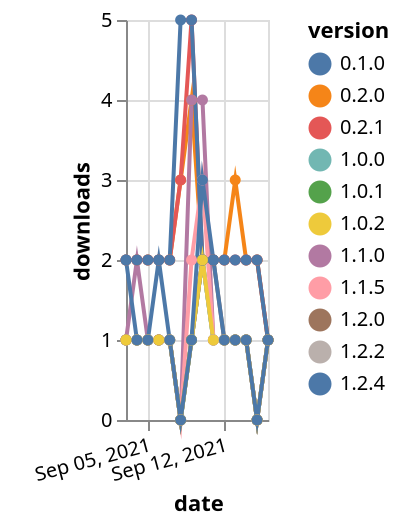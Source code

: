 {"$schema": "https://vega.github.io/schema/vega-lite/v5.json", "description": "A simple bar chart with embedded data.", "data": {"values": [{"date": "2021-09-03", "total": 2691, "delta": 2, "version": "0.2.0"}, {"date": "2021-09-04", "total": 2693, "delta": 2, "version": "0.2.0"}, {"date": "2021-09-05", "total": 2695, "delta": 2, "version": "0.2.0"}, {"date": "2021-09-06", "total": 2697, "delta": 2, "version": "0.2.0"}, {"date": "2021-09-07", "total": 2699, "delta": 2, "version": "0.2.0"}, {"date": "2021-09-08", "total": 2702, "delta": 3, "version": "0.2.0"}, {"date": "2021-09-09", "total": 2706, "delta": 4, "version": "0.2.0"}, {"date": "2021-09-10", "total": 2708, "delta": 2, "version": "0.2.0"}, {"date": "2021-09-11", "total": 2710, "delta": 2, "version": "0.2.0"}, {"date": "2021-09-12", "total": 2712, "delta": 2, "version": "0.2.0"}, {"date": "2021-09-13", "total": 2715, "delta": 3, "version": "0.2.0"}, {"date": "2021-09-14", "total": 2717, "delta": 2, "version": "0.2.0"}, {"date": "2021-09-15", "total": 2719, "delta": 2, "version": "0.2.0"}, {"date": "2021-09-16", "total": 2720, "delta": 1, "version": "0.2.0"}, {"date": "2021-09-03", "total": 820, "delta": 1, "version": "1.1.0"}, {"date": "2021-09-04", "total": 822, "delta": 2, "version": "1.1.0"}, {"date": "2021-09-05", "total": 823, "delta": 1, "version": "1.1.0"}, {"date": "2021-09-06", "total": 824, "delta": 1, "version": "1.1.0"}, {"date": "2021-09-07", "total": 825, "delta": 1, "version": "1.1.0"}, {"date": "2021-09-08", "total": 825, "delta": 0, "version": "1.1.0"}, {"date": "2021-09-09", "total": 829, "delta": 4, "version": "1.1.0"}, {"date": "2021-09-10", "total": 833, "delta": 4, "version": "1.1.0"}, {"date": "2021-09-11", "total": 834, "delta": 1, "version": "1.1.0"}, {"date": "2021-09-12", "total": 835, "delta": 1, "version": "1.1.0"}, {"date": "2021-09-13", "total": 836, "delta": 1, "version": "1.1.0"}, {"date": "2021-09-14", "total": 837, "delta": 1, "version": "1.1.0"}, {"date": "2021-09-15", "total": 837, "delta": 0, "version": "1.1.0"}, {"date": "2021-09-16", "total": 838, "delta": 1, "version": "1.1.0"}, {"date": "2021-09-03", "total": 17811, "delta": 2, "version": "0.2.1"}, {"date": "2021-09-04", "total": 17813, "delta": 2, "version": "0.2.1"}, {"date": "2021-09-05", "total": 17815, "delta": 2, "version": "0.2.1"}, {"date": "2021-09-06", "total": 17817, "delta": 2, "version": "0.2.1"}, {"date": "2021-09-07", "total": 17819, "delta": 2, "version": "0.2.1"}, {"date": "2021-09-08", "total": 17822, "delta": 3, "version": "0.2.1"}, {"date": "2021-09-09", "total": 17827, "delta": 5, "version": "0.2.1"}, {"date": "2021-09-10", "total": 17829, "delta": 2, "version": "0.2.1"}, {"date": "2021-09-11", "total": 17831, "delta": 2, "version": "0.2.1"}, {"date": "2021-09-12", "total": 17833, "delta": 2, "version": "0.2.1"}, {"date": "2021-09-13", "total": 17835, "delta": 2, "version": "0.2.1"}, {"date": "2021-09-14", "total": 17837, "delta": 2, "version": "0.2.1"}, {"date": "2021-09-15", "total": 17839, "delta": 2, "version": "0.2.1"}, {"date": "2021-09-16", "total": 17840, "delta": 1, "version": "0.2.1"}, {"date": "2021-09-03", "total": 15454, "delta": 1, "version": "1.0.1"}, {"date": "2021-09-04", "total": 15455, "delta": 1, "version": "1.0.1"}, {"date": "2021-09-05", "total": 15456, "delta": 1, "version": "1.0.1"}, {"date": "2021-09-06", "total": 15457, "delta": 1, "version": "1.0.1"}, {"date": "2021-09-07", "total": 15458, "delta": 1, "version": "1.0.1"}, {"date": "2021-09-08", "total": 15458, "delta": 0, "version": "1.0.1"}, {"date": "2021-09-09", "total": 15459, "delta": 1, "version": "1.0.1"}, {"date": "2021-09-10", "total": 15461, "delta": 2, "version": "1.0.1"}, {"date": "2021-09-11", "total": 15462, "delta": 1, "version": "1.0.1"}, {"date": "2021-09-12", "total": 15463, "delta": 1, "version": "1.0.1"}, {"date": "2021-09-13", "total": 15464, "delta": 1, "version": "1.0.1"}, {"date": "2021-09-14", "total": 15465, "delta": 1, "version": "1.0.1"}, {"date": "2021-09-15", "total": 15465, "delta": 0, "version": "1.0.1"}, {"date": "2021-09-16", "total": 15466, "delta": 1, "version": "1.0.1"}, {"date": "2021-09-03", "total": 234, "delta": 1, "version": "1.0.0"}, {"date": "2021-09-04", "total": 235, "delta": 1, "version": "1.0.0"}, {"date": "2021-09-05", "total": 236, "delta": 1, "version": "1.0.0"}, {"date": "2021-09-06", "total": 237, "delta": 1, "version": "1.0.0"}, {"date": "2021-09-07", "total": 238, "delta": 1, "version": "1.0.0"}, {"date": "2021-09-08", "total": 238, "delta": 0, "version": "1.0.0"}, {"date": "2021-09-09", "total": 239, "delta": 1, "version": "1.0.0"}, {"date": "2021-09-10", "total": 241, "delta": 2, "version": "1.0.0"}, {"date": "2021-09-11", "total": 242, "delta": 1, "version": "1.0.0"}, {"date": "2021-09-12", "total": 243, "delta": 1, "version": "1.0.0"}, {"date": "2021-09-13", "total": 244, "delta": 1, "version": "1.0.0"}, {"date": "2021-09-14", "total": 245, "delta": 1, "version": "1.0.0"}, {"date": "2021-09-15", "total": 245, "delta": 0, "version": "1.0.0"}, {"date": "2021-09-16", "total": 246, "delta": 1, "version": "1.0.0"}, {"date": "2021-09-03", "total": 137, "delta": 1, "version": "1.2.2"}, {"date": "2021-09-04", "total": 138, "delta": 1, "version": "1.2.2"}, {"date": "2021-09-05", "total": 139, "delta": 1, "version": "1.2.2"}, {"date": "2021-09-06", "total": 140, "delta": 1, "version": "1.2.2"}, {"date": "2021-09-07", "total": 141, "delta": 1, "version": "1.2.2"}, {"date": "2021-09-08", "total": 141, "delta": 0, "version": "1.2.2"}, {"date": "2021-09-09", "total": 142, "delta": 1, "version": "1.2.2"}, {"date": "2021-09-10", "total": 144, "delta": 2, "version": "1.2.2"}, {"date": "2021-09-11", "total": 145, "delta": 1, "version": "1.2.2"}, {"date": "2021-09-12", "total": 146, "delta": 1, "version": "1.2.2"}, {"date": "2021-09-13", "total": 147, "delta": 1, "version": "1.2.2"}, {"date": "2021-09-14", "total": 148, "delta": 1, "version": "1.2.2"}, {"date": "2021-09-15", "total": 148, "delta": 0, "version": "1.2.2"}, {"date": "2021-09-16", "total": 149, "delta": 1, "version": "1.2.2"}, {"date": "2021-09-03", "total": 318, "delta": 1, "version": "1.1.5"}, {"date": "2021-09-04", "total": 319, "delta": 1, "version": "1.1.5"}, {"date": "2021-09-05", "total": 320, "delta": 1, "version": "1.1.5"}, {"date": "2021-09-06", "total": 321, "delta": 1, "version": "1.1.5"}, {"date": "2021-09-07", "total": 322, "delta": 1, "version": "1.1.5"}, {"date": "2021-09-08", "total": 322, "delta": 0, "version": "1.1.5"}, {"date": "2021-09-09", "total": 324, "delta": 2, "version": "1.1.5"}, {"date": "2021-09-10", "total": 327, "delta": 3, "version": "1.1.5"}, {"date": "2021-09-11", "total": 328, "delta": 1, "version": "1.1.5"}, {"date": "2021-09-12", "total": 329, "delta": 1, "version": "1.1.5"}, {"date": "2021-09-13", "total": 330, "delta": 1, "version": "1.1.5"}, {"date": "2021-09-14", "total": 331, "delta": 1, "version": "1.1.5"}, {"date": "2021-09-15", "total": 331, "delta": 0, "version": "1.1.5"}, {"date": "2021-09-16", "total": 332, "delta": 1, "version": "1.1.5"}, {"date": "2021-09-03", "total": 163, "delta": 1, "version": "1.2.0"}, {"date": "2021-09-04", "total": 164, "delta": 1, "version": "1.2.0"}, {"date": "2021-09-05", "total": 165, "delta": 1, "version": "1.2.0"}, {"date": "2021-09-06", "total": 166, "delta": 1, "version": "1.2.0"}, {"date": "2021-09-07", "total": 167, "delta": 1, "version": "1.2.0"}, {"date": "2021-09-08", "total": 167, "delta": 0, "version": "1.2.0"}, {"date": "2021-09-09", "total": 168, "delta": 1, "version": "1.2.0"}, {"date": "2021-09-10", "total": 170, "delta": 2, "version": "1.2.0"}, {"date": "2021-09-11", "total": 172, "delta": 2, "version": "1.2.0"}, {"date": "2021-09-12", "total": 173, "delta": 1, "version": "1.2.0"}, {"date": "2021-09-13", "total": 174, "delta": 1, "version": "1.2.0"}, {"date": "2021-09-14", "total": 175, "delta": 1, "version": "1.2.0"}, {"date": "2021-09-15", "total": 175, "delta": 0, "version": "1.2.0"}, {"date": "2021-09-16", "total": 176, "delta": 1, "version": "1.2.0"}, {"date": "2021-09-03", "total": 2660, "delta": 2, "version": "0.1.0"}, {"date": "2021-09-04", "total": 2662, "delta": 2, "version": "0.1.0"}, {"date": "2021-09-05", "total": 2664, "delta": 2, "version": "0.1.0"}, {"date": "2021-09-06", "total": 2666, "delta": 2, "version": "0.1.0"}, {"date": "2021-09-07", "total": 2668, "delta": 2, "version": "0.1.0"}, {"date": "2021-09-08", "total": 2673, "delta": 5, "version": "0.1.0"}, {"date": "2021-09-09", "total": 2678, "delta": 5, "version": "0.1.0"}, {"date": "2021-09-10", "total": 2680, "delta": 2, "version": "0.1.0"}, {"date": "2021-09-11", "total": 2682, "delta": 2, "version": "0.1.0"}, {"date": "2021-09-12", "total": 2684, "delta": 2, "version": "0.1.0"}, {"date": "2021-09-13", "total": 2686, "delta": 2, "version": "0.1.0"}, {"date": "2021-09-14", "total": 2688, "delta": 2, "version": "0.1.0"}, {"date": "2021-09-15", "total": 2690, "delta": 2, "version": "0.1.0"}, {"date": "2021-09-16", "total": 2691, "delta": 1, "version": "0.1.0"}, {"date": "2021-09-03", "total": 266, "delta": 1, "version": "1.0.2"}, {"date": "2021-09-04", "total": 267, "delta": 1, "version": "1.0.2"}, {"date": "2021-09-05", "total": 268, "delta": 1, "version": "1.0.2"}, {"date": "2021-09-06", "total": 269, "delta": 1, "version": "1.0.2"}, {"date": "2021-09-07", "total": 270, "delta": 1, "version": "1.0.2"}, {"date": "2021-09-08", "total": 270, "delta": 0, "version": "1.0.2"}, {"date": "2021-09-09", "total": 271, "delta": 1, "version": "1.0.2"}, {"date": "2021-09-10", "total": 273, "delta": 2, "version": "1.0.2"}, {"date": "2021-09-11", "total": 274, "delta": 1, "version": "1.0.2"}, {"date": "2021-09-12", "total": 275, "delta": 1, "version": "1.0.2"}, {"date": "2021-09-13", "total": 276, "delta": 1, "version": "1.0.2"}, {"date": "2021-09-14", "total": 277, "delta": 1, "version": "1.0.2"}, {"date": "2021-09-15", "total": 277, "delta": 0, "version": "1.0.2"}, {"date": "2021-09-16", "total": 278, "delta": 1, "version": "1.0.2"}, {"date": "2021-09-03", "total": 115, "delta": 2, "version": "1.2.4"}, {"date": "2021-09-04", "total": 116, "delta": 1, "version": "1.2.4"}, {"date": "2021-09-05", "total": 117, "delta": 1, "version": "1.2.4"}, {"date": "2021-09-06", "total": 119, "delta": 2, "version": "1.2.4"}, {"date": "2021-09-07", "total": 120, "delta": 1, "version": "1.2.4"}, {"date": "2021-09-08", "total": 120, "delta": 0, "version": "1.2.4"}, {"date": "2021-09-09", "total": 121, "delta": 1, "version": "1.2.4"}, {"date": "2021-09-10", "total": 124, "delta": 3, "version": "1.2.4"}, {"date": "2021-09-11", "total": 126, "delta": 2, "version": "1.2.4"}, {"date": "2021-09-12", "total": 127, "delta": 1, "version": "1.2.4"}, {"date": "2021-09-13", "total": 128, "delta": 1, "version": "1.2.4"}, {"date": "2021-09-14", "total": 129, "delta": 1, "version": "1.2.4"}, {"date": "2021-09-15", "total": 129, "delta": 0, "version": "1.2.4"}, {"date": "2021-09-16", "total": 130, "delta": 1, "version": "1.2.4"}]}, "width": "container", "mark": {"type": "line", "point": {"filled": true}}, "encoding": {"x": {"field": "date", "type": "temporal", "timeUnit": "yearmonthdate", "title": "date", "axis": {"labelAngle": -15}}, "y": {"field": "delta", "type": "quantitative", "title": "downloads"}, "color": {"field": "version", "type": "nominal"}, "tooltip": {"field": "delta"}}}